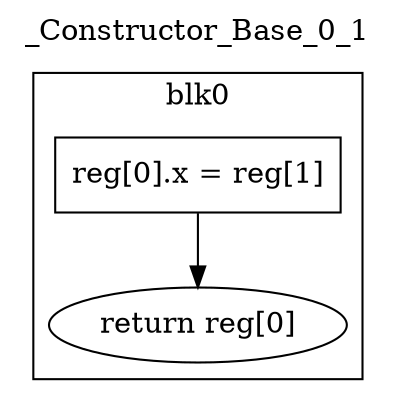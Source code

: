digraph {
  rankdir=TB;
  b0_l0 -> b0_ret
  b0_l0 [label="reg[0].x = reg[1]\n", shape=box]
  b0_ret [label="return reg[0]"]
  subgraph cluster_b0 {
    label = "blk0";
    b0_l0;
    b0_ret;
  }
  labelloc="t"
  label="_Constructor_Base_0_1"
}
